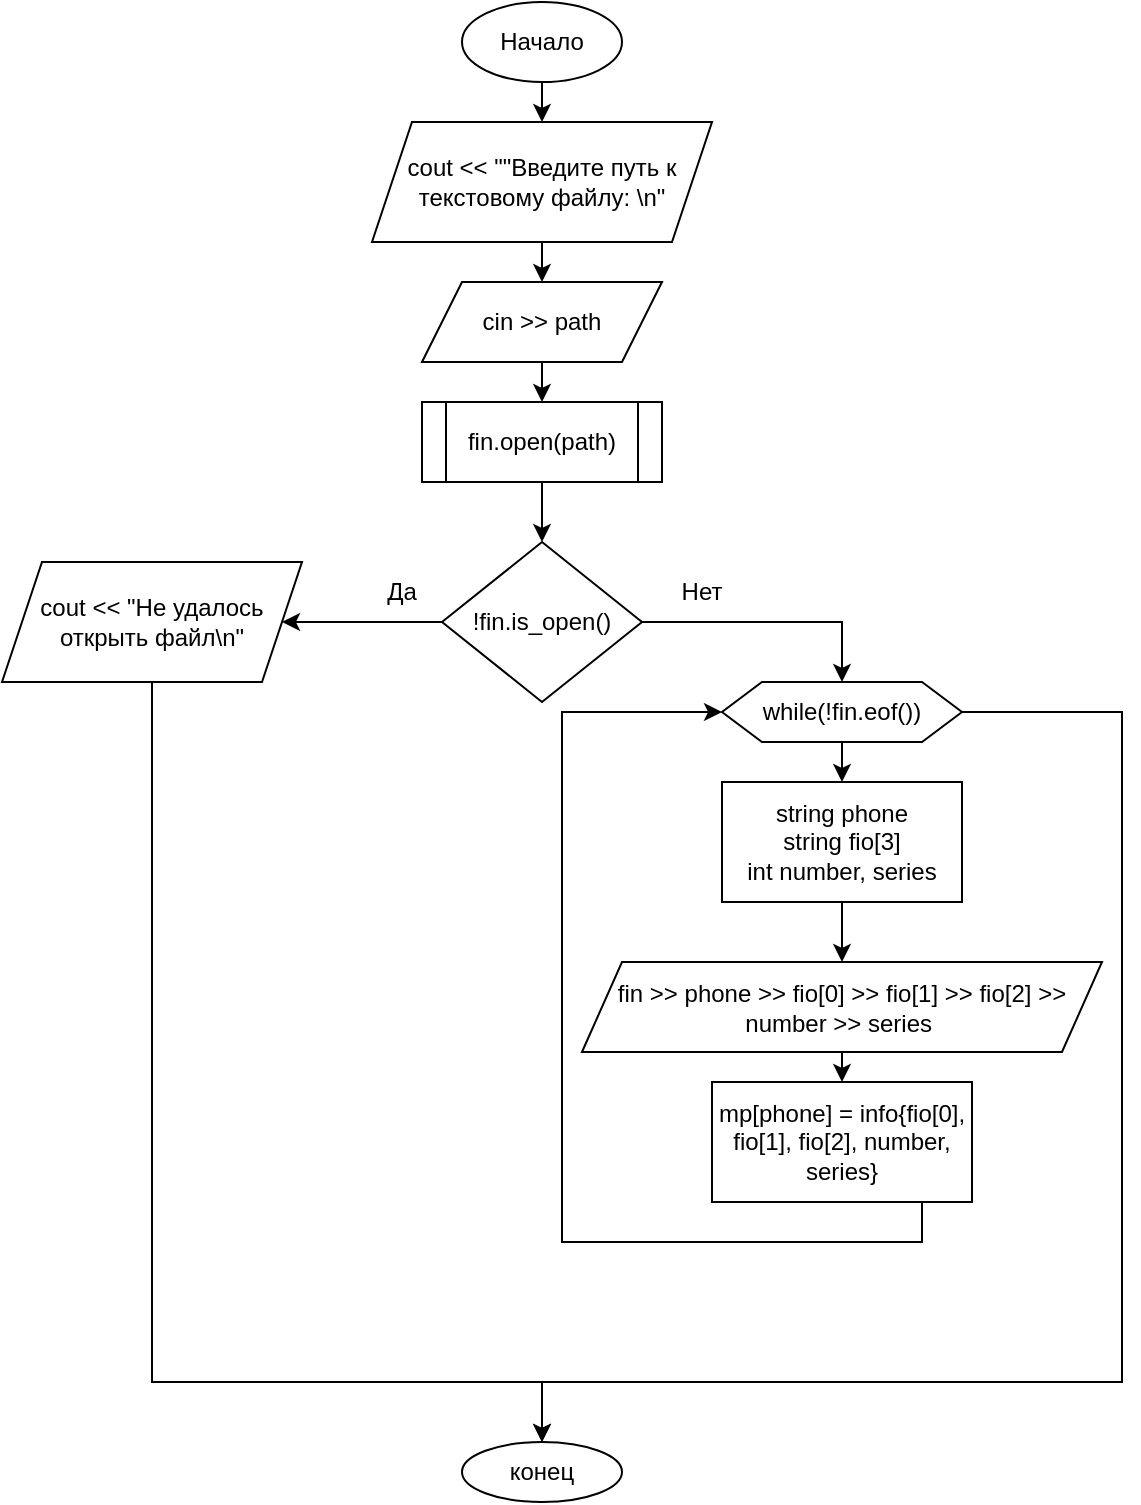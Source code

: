 <mxfile version="25.0.3">
  <diagram id="C5RBs43oDa-KdzZeNtuy" name="Page-1">
    <mxGraphModel dx="749" dy="1853" grid="1" gridSize="10" guides="1" tooltips="1" connect="1" arrows="1" fold="1" page="1" pageScale="1" pageWidth="827" pageHeight="1169" math="0" shadow="0">
      <root>
        <mxCell id="WIyWlLk6GJQsqaUBKTNV-0" />
        <mxCell id="WIyWlLk6GJQsqaUBKTNV-1" parent="WIyWlLk6GJQsqaUBKTNV-0" />
        <mxCell id="Ed0RC5Wu_TEz6SR_X2Kp-2" style="edgeStyle=orthogonalEdgeStyle;rounded=0;orthogonalLoop=1;jettySize=auto;html=1;exitX=0.5;exitY=1;exitDx=0;exitDy=0;entryX=0.5;entryY=0;entryDx=0;entryDy=0;" edge="1" parent="WIyWlLk6GJQsqaUBKTNV-1" source="Ed0RC5Wu_TEz6SR_X2Kp-0" target="Ed0RC5Wu_TEz6SR_X2Kp-1">
          <mxGeometry relative="1" as="geometry" />
        </mxCell>
        <mxCell id="Ed0RC5Wu_TEz6SR_X2Kp-0" value="Начало" style="ellipse;whiteSpace=wrap;html=1;" vertex="1" parent="WIyWlLk6GJQsqaUBKTNV-1">
          <mxGeometry x="310" y="60" width="80" height="40" as="geometry" />
        </mxCell>
        <mxCell id="Ed0RC5Wu_TEz6SR_X2Kp-4" style="edgeStyle=orthogonalEdgeStyle;rounded=0;orthogonalLoop=1;jettySize=auto;html=1;exitX=0.5;exitY=1;exitDx=0;exitDy=0;entryX=0.5;entryY=0;entryDx=0;entryDy=0;" edge="1" parent="WIyWlLk6GJQsqaUBKTNV-1" source="Ed0RC5Wu_TEz6SR_X2Kp-1" target="Ed0RC5Wu_TEz6SR_X2Kp-3">
          <mxGeometry relative="1" as="geometry" />
        </mxCell>
        <mxCell id="Ed0RC5Wu_TEz6SR_X2Kp-1" value="cout &amp;lt;&amp;lt; &quot;&quot;Введите путь к текстовому файлу: \n&quot;" style="shape=parallelogram;perimeter=parallelogramPerimeter;whiteSpace=wrap;html=1;fixedSize=1;" vertex="1" parent="WIyWlLk6GJQsqaUBKTNV-1">
          <mxGeometry x="265" y="120" width="170" height="60" as="geometry" />
        </mxCell>
        <mxCell id="Ed0RC5Wu_TEz6SR_X2Kp-6" style="edgeStyle=orthogonalEdgeStyle;rounded=0;orthogonalLoop=1;jettySize=auto;html=1;exitX=0.5;exitY=1;exitDx=0;exitDy=0;entryX=0.5;entryY=0;entryDx=0;entryDy=0;" edge="1" parent="WIyWlLk6GJQsqaUBKTNV-1" source="Ed0RC5Wu_TEz6SR_X2Kp-3" target="Ed0RC5Wu_TEz6SR_X2Kp-5">
          <mxGeometry relative="1" as="geometry" />
        </mxCell>
        <mxCell id="Ed0RC5Wu_TEz6SR_X2Kp-3" value="cin &amp;gt;&amp;gt; path" style="shape=parallelogram;perimeter=parallelogramPerimeter;whiteSpace=wrap;html=1;fixedSize=1;" vertex="1" parent="WIyWlLk6GJQsqaUBKTNV-1">
          <mxGeometry x="290" y="200" width="120" height="40" as="geometry" />
        </mxCell>
        <mxCell id="Ed0RC5Wu_TEz6SR_X2Kp-8" value="" style="edgeStyle=orthogonalEdgeStyle;rounded=0;orthogonalLoop=1;jettySize=auto;html=1;" edge="1" parent="WIyWlLk6GJQsqaUBKTNV-1" source="Ed0RC5Wu_TEz6SR_X2Kp-5" target="Ed0RC5Wu_TEz6SR_X2Kp-7">
          <mxGeometry relative="1" as="geometry" />
        </mxCell>
        <mxCell id="Ed0RC5Wu_TEz6SR_X2Kp-5" value="fin.open(path)" style="shape=process;whiteSpace=wrap;html=1;backgroundOutline=1;" vertex="1" parent="WIyWlLk6GJQsqaUBKTNV-1">
          <mxGeometry x="290" y="260" width="120" height="40" as="geometry" />
        </mxCell>
        <mxCell id="Ed0RC5Wu_TEz6SR_X2Kp-10" value="" style="edgeStyle=orthogonalEdgeStyle;rounded=0;orthogonalLoop=1;jettySize=auto;html=1;" edge="1" parent="WIyWlLk6GJQsqaUBKTNV-1" source="Ed0RC5Wu_TEz6SR_X2Kp-7" target="Ed0RC5Wu_TEz6SR_X2Kp-9">
          <mxGeometry relative="1" as="geometry" />
        </mxCell>
        <mxCell id="Ed0RC5Wu_TEz6SR_X2Kp-14" style="edgeStyle=orthogonalEdgeStyle;rounded=0;orthogonalLoop=1;jettySize=auto;html=1;exitX=1;exitY=0.5;exitDx=0;exitDy=0;entryX=0.5;entryY=0;entryDx=0;entryDy=0;" edge="1" parent="WIyWlLk6GJQsqaUBKTNV-1" source="Ed0RC5Wu_TEz6SR_X2Kp-7" target="Ed0RC5Wu_TEz6SR_X2Kp-13">
          <mxGeometry relative="1" as="geometry" />
        </mxCell>
        <mxCell id="Ed0RC5Wu_TEz6SR_X2Kp-7" value="!fin.is_open()" style="rhombus;whiteSpace=wrap;html=1;" vertex="1" parent="WIyWlLk6GJQsqaUBKTNV-1">
          <mxGeometry x="300" y="330" width="100" height="80" as="geometry" />
        </mxCell>
        <mxCell id="Ed0RC5Wu_TEz6SR_X2Kp-23" style="edgeStyle=orthogonalEdgeStyle;rounded=0;orthogonalLoop=1;jettySize=auto;html=1;exitX=0.5;exitY=1;exitDx=0;exitDy=0;entryX=0.5;entryY=0;entryDx=0;entryDy=0;" edge="1" parent="WIyWlLk6GJQsqaUBKTNV-1" source="Ed0RC5Wu_TEz6SR_X2Kp-9" target="Ed0RC5Wu_TEz6SR_X2Kp-22">
          <mxGeometry relative="1" as="geometry">
            <Array as="points">
              <mxPoint x="155" y="750" />
              <mxPoint x="350" y="750" />
            </Array>
          </mxGeometry>
        </mxCell>
        <mxCell id="Ed0RC5Wu_TEz6SR_X2Kp-9" value="cout &amp;lt;&amp;lt; &quot;Не удалось открыть файл\n&quot;" style="shape=parallelogram;perimeter=parallelogramPerimeter;whiteSpace=wrap;html=1;fixedSize=1;" vertex="1" parent="WIyWlLk6GJQsqaUBKTNV-1">
          <mxGeometry x="80" y="340" width="150" height="60" as="geometry" />
        </mxCell>
        <mxCell id="Ed0RC5Wu_TEz6SR_X2Kp-11" value="Да" style="text;html=1;align=center;verticalAlign=middle;whiteSpace=wrap;rounded=0;" vertex="1" parent="WIyWlLk6GJQsqaUBKTNV-1">
          <mxGeometry x="250" y="340" width="60" height="30" as="geometry" />
        </mxCell>
        <mxCell id="Ed0RC5Wu_TEz6SR_X2Kp-12" value="Нет" style="text;html=1;align=center;verticalAlign=middle;whiteSpace=wrap;rounded=0;" vertex="1" parent="WIyWlLk6GJQsqaUBKTNV-1">
          <mxGeometry x="400" y="340" width="60" height="30" as="geometry" />
        </mxCell>
        <mxCell id="Ed0RC5Wu_TEz6SR_X2Kp-16" style="edgeStyle=orthogonalEdgeStyle;rounded=0;orthogonalLoop=1;jettySize=auto;html=1;exitX=0.5;exitY=1;exitDx=0;exitDy=0;entryX=0.5;entryY=0;entryDx=0;entryDy=0;" edge="1" parent="WIyWlLk6GJQsqaUBKTNV-1" source="Ed0RC5Wu_TEz6SR_X2Kp-13" target="Ed0RC5Wu_TEz6SR_X2Kp-15">
          <mxGeometry relative="1" as="geometry" />
        </mxCell>
        <mxCell id="Ed0RC5Wu_TEz6SR_X2Kp-24" style="edgeStyle=orthogonalEdgeStyle;rounded=0;orthogonalLoop=1;jettySize=auto;html=1;exitX=1;exitY=0.5;exitDx=0;exitDy=0;entryX=0.5;entryY=0;entryDx=0;entryDy=0;" edge="1" parent="WIyWlLk6GJQsqaUBKTNV-1" source="Ed0RC5Wu_TEz6SR_X2Kp-13" target="Ed0RC5Wu_TEz6SR_X2Kp-22">
          <mxGeometry relative="1" as="geometry">
            <Array as="points">
              <mxPoint x="640" y="415" />
              <mxPoint x="640" y="750" />
              <mxPoint x="350" y="750" />
            </Array>
          </mxGeometry>
        </mxCell>
        <mxCell id="Ed0RC5Wu_TEz6SR_X2Kp-13" value="while(!fin.eof())" style="shape=hexagon;perimeter=hexagonPerimeter2;whiteSpace=wrap;html=1;fixedSize=1;" vertex="1" parent="WIyWlLk6GJQsqaUBKTNV-1">
          <mxGeometry x="440" y="400" width="120" height="30" as="geometry" />
        </mxCell>
        <mxCell id="Ed0RC5Wu_TEz6SR_X2Kp-18" style="edgeStyle=orthogonalEdgeStyle;rounded=0;orthogonalLoop=1;jettySize=auto;html=1;exitX=0.5;exitY=1;exitDx=0;exitDy=0;entryX=0.5;entryY=0;entryDx=0;entryDy=0;" edge="1" parent="WIyWlLk6GJQsqaUBKTNV-1" source="Ed0RC5Wu_TEz6SR_X2Kp-15" target="Ed0RC5Wu_TEz6SR_X2Kp-17">
          <mxGeometry relative="1" as="geometry" />
        </mxCell>
        <mxCell id="Ed0RC5Wu_TEz6SR_X2Kp-15" value="string phone&lt;div&gt;string fio[3]&lt;/div&gt;&lt;div&gt;int number, series&lt;/div&gt;" style="rounded=0;whiteSpace=wrap;html=1;" vertex="1" parent="WIyWlLk6GJQsqaUBKTNV-1">
          <mxGeometry x="440" y="450" width="120" height="60" as="geometry" />
        </mxCell>
        <mxCell id="Ed0RC5Wu_TEz6SR_X2Kp-20" style="edgeStyle=orthogonalEdgeStyle;rounded=0;orthogonalLoop=1;jettySize=auto;html=1;exitX=0.5;exitY=1;exitDx=0;exitDy=0;entryX=0.5;entryY=0;entryDx=0;entryDy=0;" edge="1" parent="WIyWlLk6GJQsqaUBKTNV-1" source="Ed0RC5Wu_TEz6SR_X2Kp-17" target="Ed0RC5Wu_TEz6SR_X2Kp-19">
          <mxGeometry relative="1" as="geometry" />
        </mxCell>
        <mxCell id="Ed0RC5Wu_TEz6SR_X2Kp-17" value="fin &amp;gt;&amp;gt; phone &amp;gt;&amp;gt; fio[0] &amp;gt;&amp;gt; fio[1] &amp;gt;&amp;gt; fio[2] &amp;gt;&amp;gt; number &amp;gt;&amp;gt; series&amp;nbsp;" style="shape=parallelogram;perimeter=parallelogramPerimeter;whiteSpace=wrap;html=1;fixedSize=1;" vertex="1" parent="WIyWlLk6GJQsqaUBKTNV-1">
          <mxGeometry x="370" y="540" width="260" height="45" as="geometry" />
        </mxCell>
        <mxCell id="Ed0RC5Wu_TEz6SR_X2Kp-21" style="edgeStyle=orthogonalEdgeStyle;rounded=0;orthogonalLoop=1;jettySize=auto;html=1;entryX=0;entryY=0.5;entryDx=0;entryDy=0;" edge="1" parent="WIyWlLk6GJQsqaUBKTNV-1" source="Ed0RC5Wu_TEz6SR_X2Kp-19" target="Ed0RC5Wu_TEz6SR_X2Kp-13">
          <mxGeometry relative="1" as="geometry">
            <Array as="points">
              <mxPoint x="540" y="680" />
              <mxPoint x="360" y="680" />
              <mxPoint x="360" y="415" />
            </Array>
          </mxGeometry>
        </mxCell>
        <mxCell id="Ed0RC5Wu_TEz6SR_X2Kp-19" value="mp[phone] = info{fio[0], fio[1], fio[2], number, series}" style="rounded=0;whiteSpace=wrap;html=1;" vertex="1" parent="WIyWlLk6GJQsqaUBKTNV-1">
          <mxGeometry x="435" y="600" width="130" height="60" as="geometry" />
        </mxCell>
        <mxCell id="Ed0RC5Wu_TEz6SR_X2Kp-22" value="конец" style="ellipse;whiteSpace=wrap;html=1;" vertex="1" parent="WIyWlLk6GJQsqaUBKTNV-1">
          <mxGeometry x="310" y="780" width="80" height="30" as="geometry" />
        </mxCell>
      </root>
    </mxGraphModel>
  </diagram>
</mxfile>
